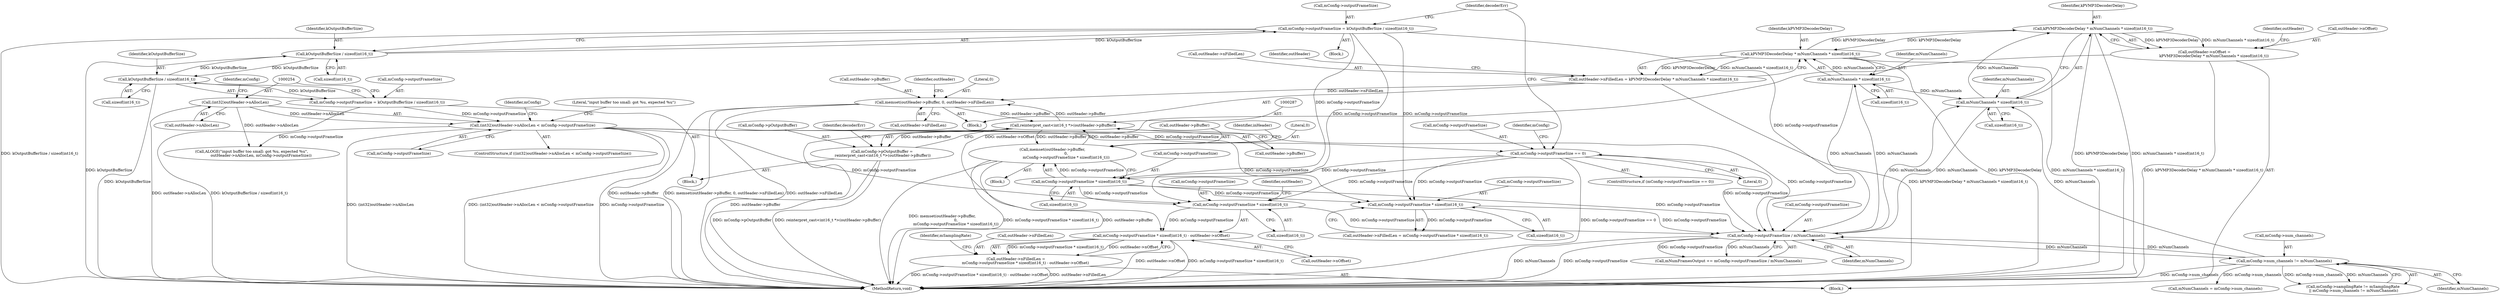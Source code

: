 digraph "1_Android_c2639afac631f5c1ffddf70ee8a6fe943d0bedf9@API" {
"1000451" [label="(Call,kPVMP3DecoderDelay * mNumChannels * sizeof(int16_t))"];
"1000360" [label="(Call,kPVMP3DecoderDelay * mNumChannels * sizeof(int16_t))"];
"1000451" [label="(Call,kPVMP3DecoderDelay * mNumChannels * sizeof(int16_t))"];
"1000453" [label="(Call,mNumChannels * sizeof(int16_t))"];
"1000416" [label="(Call,mConfig->num_channels != mNumChannels)"];
"1000540" [label="(Call,mConfig->outputFrameSize / mNumChannels)"];
"1000485" [label="(Call,mConfig->outputFrameSize * sizeof(int16_t))"];
"1000332" [label="(Call,mConfig->outputFrameSize = kOutputBufferSize / sizeof(int16_t))"];
"1000336" [label="(Call,kOutputBufferSize / sizeof(int16_t))"];
"1000247" [label="(Call,kOutputBufferSize / sizeof(int16_t))"];
"1000392" [label="(Call,mConfig->outputFrameSize * sizeof(int16_t))"];
"1000326" [label="(Call,mConfig->outputFrameSize == 0)"];
"1000252" [label="(Call,(int32)outHeader->nAllocLen < mConfig->outputFrameSize)"];
"1000253" [label="(Call,(int32)outHeader->nAllocLen)"];
"1000243" [label="(Call,mConfig->outputFrameSize = kOutputBufferSize / sizeof(int16_t))"];
"1000462" [label="(Call,mConfig->outputFrameSize * sizeof(int16_t))"];
"1000362" [label="(Call,mNumChannels * sizeof(int16_t))"];
"1000356" [label="(Call,outHeader->nFilledLen = kPVMP3DecoderDelay * mNumChannels * sizeof(int16_t))"];
"1000366" [label="(Call,memset(outHeader->pBuffer, 0, outHeader->nFilledLen))"];
"1000286" [label="(Call,reinterpret_cast<int16_t *>(outHeader->pBuffer))"];
"1000282" [label="(Call,mConfig->pOutputBuffer =\n reinterpret_cast<int16_t *>(outHeader->pBuffer))"];
"1000387" [label="(Call,memset(outHeader->pBuffer,\n                       0,\n                       mConfig->outputFrameSize * sizeof(int16_t)))"];
"1000447" [label="(Call,outHeader->nOffset =\n                kPVMP3DecoderDelay * mNumChannels * sizeof(int16_t))"];
"1000461" [label="(Call,mConfig->outputFrameSize * sizeof(int16_t) - outHeader->nOffset)"];
"1000457" [label="(Call,outHeader->nFilledLen =\n                mConfig->outputFrameSize * sizeof(int16_t) - outHeader->nOffset)"];
"1000283" [label="(Call,mConfig->pOutputBuffer)"];
"1000133" [label="(Block,)"];
"1000388" [label="(Call,outHeader->pBuffer)"];
"1000491" [label="(Identifier,mSamplingRate)"];
"1000443" [label="(Block,)"];
"1000544" [label="(Identifier,mNumChannels)"];
"1000420" [label="(Identifier,mNumChannels)"];
"1000252" [label="(Call,(int32)outHeader->nAllocLen < mConfig->outputFrameSize)"];
"1000463" [label="(Call,mConfig->outputFrameSize)"];
"1000367" [label="(Call,outHeader->pBuffer)"];
"1000416" [label="(Call,mConfig->num_channels != mNumChannels)"];
"1000458" [label="(Call,outHeader->nFilledLen)"];
"1000399" [label="(Identifier,inHeader)"];
"1000357" [label="(Call,outHeader->nFilledLen)"];
"1000417" [label="(Call,mConfig->num_channels)"];
"1000364" [label="(Call,sizeof(int16_t))"];
"1000332" [label="(Call,mConfig->outputFrameSize = kOutputBufferSize / sizeof(int16_t))"];
"1000371" [label="(Call,outHeader->nFilledLen)"];
"1000362" [label="(Call,mNumChannels * sizeof(int16_t))"];
"1000325" [label="(ControlStructure,if (mConfig->outputFrameSize == 0))"];
"1000486" [label="(Call,mConfig->outputFrameSize)"];
"1000560" [label="(MethodReturn,void)"];
"1000361" [label="(Identifier,kPVMP3DecoderDelay)"];
"1000258" [label="(Call,mConfig->outputFrameSize)"];
"1000330" [label="(Literal,0)"];
"1000336" [label="(Call,kOutputBufferSize / sizeof(int16_t))"];
"1000541" [label="(Call,mConfig->outputFrameSize)"];
"1000366" [label="(Call,memset(outHeader->pBuffer, 0, outHeader->nFilledLen))"];
"1000286" [label="(Call,reinterpret_cast<int16_t *>(outHeader->pBuffer))"];
"1000253" [label="(Call,(int32)outHeader->nAllocLen)"];
"1000333" [label="(Call,mConfig->outputFrameSize)"];
"1000327" [label="(Call,mConfig->outputFrameSize)"];
"1000485" [label="(Call,mConfig->outputFrameSize * sizeof(int16_t))"];
"1000392" [label="(Call,mConfig->outputFrameSize * sizeof(int16_t))"];
"1000410" [label="(Call,mConfig->samplingRate != mSamplingRate\n || mConfig->num_channels != mNumChannels)"];
"1000259" [label="(Identifier,mConfig)"];
"1000376" [label="(Identifier,outHeader)"];
"1000387" [label="(Call,memset(outHeader->pBuffer,\n                       0,\n                       mConfig->outputFrameSize * sizeof(int16_t)))"];
"1000326" [label="(Call,mConfig->outputFrameSize == 0)"];
"1000284" [label="(Identifier,mConfig)"];
"1000282" [label="(Call,mConfig->pOutputBuffer =\n reinterpret_cast<int16_t *>(outHeader->pBuffer))"];
"1000350" [label="(Block,)"];
"1000396" [label="(Call,sizeof(int16_t))"];
"1000334" [label="(Identifier,mConfig)"];
"1000448" [label="(Call,outHeader->nOffset)"];
"1000427" [label="(Call,mNumChannels = mConfig->num_channels)"];
"1000393" [label="(Call,mConfig->outputFrameSize)"];
"1000451" [label="(Call,kPVMP3DecoderDelay * mNumChannels * sizeof(int16_t))"];
"1000540" [label="(Call,mConfig->outputFrameSize / mNumChannels)"];
"1000459" [label="(Identifier,outHeader)"];
"1000263" [label="(Literal,\"input buffer too small: got %u, expected %u\")"];
"1000452" [label="(Identifier,kPVMP3DecoderDelay)"];
"1000455" [label="(Call,sizeof(int16_t))"];
"1000461" [label="(Call,mConfig->outputFrameSize * sizeof(int16_t) - outHeader->nOffset)"];
"1000343" [label="(Identifier,decoderErr)"];
"1000383" [label="(Block,)"];
"1000447" [label="(Call,outHeader->nOffset =\n                kPVMP3DecoderDelay * mNumChannels * sizeof(int16_t))"];
"1000337" [label="(Identifier,kOutputBufferSize)"];
"1000489" [label="(Call,sizeof(int16_t))"];
"1000248" [label="(Identifier,kOutputBufferSize)"];
"1000468" [label="(Call,outHeader->nOffset)"];
"1000244" [label="(Call,mConfig->outputFrameSize)"];
"1000363" [label="(Identifier,mNumChannels)"];
"1000538" [label="(Call,mNumFramesOutput += mConfig->outputFrameSize / mNumChannels)"];
"1000391" [label="(Literal,0)"];
"1000262" [label="(Call,ALOGE(\"input buffer too small: got %u, expected %u\",\n                outHeader->nAllocLen, mConfig->outputFrameSize))"];
"1000255" [label="(Call,outHeader->nAllocLen)"];
"1000288" [label="(Call,outHeader->pBuffer)"];
"1000338" [label="(Call,sizeof(int16_t))"];
"1000454" [label="(Identifier,mNumChannels)"];
"1000469" [label="(Identifier,outHeader)"];
"1000368" [label="(Identifier,outHeader)"];
"1000295" [label="(Identifier,decoderErr)"];
"1000247" [label="(Call,kOutputBufferSize / sizeof(int16_t))"];
"1000251" [label="(ControlStructure,if ((int32)outHeader->nAllocLen < mConfig->outputFrameSize))"];
"1000453" [label="(Call,mNumChannels * sizeof(int16_t))"];
"1000457" [label="(Call,outHeader->nFilledLen =\n                mConfig->outputFrameSize * sizeof(int16_t) - outHeader->nOffset)"];
"1000249" [label="(Call,sizeof(int16_t))"];
"1000466" [label="(Call,sizeof(int16_t))"];
"1000370" [label="(Literal,0)"];
"1000356" [label="(Call,outHeader->nFilledLen = kPVMP3DecoderDelay * mNumChannels * sizeof(int16_t))"];
"1000331" [label="(Block,)"];
"1000243" [label="(Call,mConfig->outputFrameSize = kOutputBufferSize / sizeof(int16_t))"];
"1000360" [label="(Call,kPVMP3DecoderDelay * mNumChannels * sizeof(int16_t))"];
"1000462" [label="(Call,mConfig->outputFrameSize * sizeof(int16_t))"];
"1000481" [label="(Call,outHeader->nFilledLen = mConfig->outputFrameSize * sizeof(int16_t))"];
"1000451" -> "1000447"  [label="AST: "];
"1000451" -> "1000453"  [label="CFG: "];
"1000452" -> "1000451"  [label="AST: "];
"1000453" -> "1000451"  [label="AST: "];
"1000447" -> "1000451"  [label="CFG: "];
"1000451" -> "1000560"  [label="DDG: kPVMP3DecoderDelay"];
"1000451" -> "1000560"  [label="DDG: mNumChannels * sizeof(int16_t)"];
"1000451" -> "1000360"  [label="DDG: kPVMP3DecoderDelay"];
"1000451" -> "1000447"  [label="DDG: kPVMP3DecoderDelay"];
"1000451" -> "1000447"  [label="DDG: mNumChannels * sizeof(int16_t)"];
"1000360" -> "1000451"  [label="DDG: kPVMP3DecoderDelay"];
"1000453" -> "1000451"  [label="DDG: mNumChannels"];
"1000360" -> "1000356"  [label="AST: "];
"1000360" -> "1000362"  [label="CFG: "];
"1000361" -> "1000360"  [label="AST: "];
"1000362" -> "1000360"  [label="AST: "];
"1000356" -> "1000360"  [label="CFG: "];
"1000360" -> "1000560"  [label="DDG: kPVMP3DecoderDelay"];
"1000360" -> "1000560"  [label="DDG: mNumChannels * sizeof(int16_t)"];
"1000360" -> "1000356"  [label="DDG: kPVMP3DecoderDelay"];
"1000360" -> "1000356"  [label="DDG: mNumChannels * sizeof(int16_t)"];
"1000362" -> "1000360"  [label="DDG: mNumChannels"];
"1000453" -> "1000455"  [label="CFG: "];
"1000454" -> "1000453"  [label="AST: "];
"1000455" -> "1000453"  [label="AST: "];
"1000416" -> "1000453"  [label="DDG: mNumChannels"];
"1000540" -> "1000453"  [label="DDG: mNumChannels"];
"1000362" -> "1000453"  [label="DDG: mNumChannels"];
"1000453" -> "1000540"  [label="DDG: mNumChannels"];
"1000416" -> "1000410"  [label="AST: "];
"1000416" -> "1000420"  [label="CFG: "];
"1000417" -> "1000416"  [label="AST: "];
"1000420" -> "1000416"  [label="AST: "];
"1000410" -> "1000416"  [label="CFG: "];
"1000416" -> "1000560"  [label="DDG: mConfig->num_channels"];
"1000416" -> "1000410"  [label="DDG: mConfig->num_channels"];
"1000416" -> "1000410"  [label="DDG: mNumChannels"];
"1000540" -> "1000416"  [label="DDG: mNumChannels"];
"1000416" -> "1000427"  [label="DDG: mConfig->num_channels"];
"1000416" -> "1000540"  [label="DDG: mNumChannels"];
"1000540" -> "1000538"  [label="AST: "];
"1000540" -> "1000544"  [label="CFG: "];
"1000541" -> "1000540"  [label="AST: "];
"1000544" -> "1000540"  [label="AST: "];
"1000538" -> "1000540"  [label="CFG: "];
"1000540" -> "1000560"  [label="DDG: mNumChannels"];
"1000540" -> "1000560"  [label="DDG: mConfig->outputFrameSize"];
"1000540" -> "1000362"  [label="DDG: mNumChannels"];
"1000540" -> "1000538"  [label="DDG: mConfig->outputFrameSize"];
"1000540" -> "1000538"  [label="DDG: mNumChannels"];
"1000485" -> "1000540"  [label="DDG: mConfig->outputFrameSize"];
"1000332" -> "1000540"  [label="DDG: mConfig->outputFrameSize"];
"1000462" -> "1000540"  [label="DDG: mConfig->outputFrameSize"];
"1000392" -> "1000540"  [label="DDG: mConfig->outputFrameSize"];
"1000252" -> "1000540"  [label="DDG: mConfig->outputFrameSize"];
"1000326" -> "1000540"  [label="DDG: mConfig->outputFrameSize"];
"1000362" -> "1000540"  [label="DDG: mNumChannels"];
"1000485" -> "1000481"  [label="AST: "];
"1000485" -> "1000489"  [label="CFG: "];
"1000486" -> "1000485"  [label="AST: "];
"1000489" -> "1000485"  [label="AST: "];
"1000481" -> "1000485"  [label="CFG: "];
"1000485" -> "1000481"  [label="DDG: mConfig->outputFrameSize"];
"1000332" -> "1000485"  [label="DDG: mConfig->outputFrameSize"];
"1000392" -> "1000485"  [label="DDG: mConfig->outputFrameSize"];
"1000252" -> "1000485"  [label="DDG: mConfig->outputFrameSize"];
"1000326" -> "1000485"  [label="DDG: mConfig->outputFrameSize"];
"1000332" -> "1000331"  [label="AST: "];
"1000332" -> "1000336"  [label="CFG: "];
"1000333" -> "1000332"  [label="AST: "];
"1000336" -> "1000332"  [label="AST: "];
"1000343" -> "1000332"  [label="CFG: "];
"1000332" -> "1000560"  [label="DDG: kOutputBufferSize / sizeof(int16_t)"];
"1000336" -> "1000332"  [label="DDG: kOutputBufferSize"];
"1000332" -> "1000392"  [label="DDG: mConfig->outputFrameSize"];
"1000332" -> "1000462"  [label="DDG: mConfig->outputFrameSize"];
"1000336" -> "1000338"  [label="CFG: "];
"1000337" -> "1000336"  [label="AST: "];
"1000338" -> "1000336"  [label="AST: "];
"1000336" -> "1000560"  [label="DDG: kOutputBufferSize"];
"1000336" -> "1000247"  [label="DDG: kOutputBufferSize"];
"1000247" -> "1000336"  [label="DDG: kOutputBufferSize"];
"1000247" -> "1000243"  [label="AST: "];
"1000247" -> "1000249"  [label="CFG: "];
"1000248" -> "1000247"  [label="AST: "];
"1000249" -> "1000247"  [label="AST: "];
"1000243" -> "1000247"  [label="CFG: "];
"1000247" -> "1000560"  [label="DDG: kOutputBufferSize"];
"1000247" -> "1000243"  [label="DDG: kOutputBufferSize"];
"1000392" -> "1000387"  [label="AST: "];
"1000392" -> "1000396"  [label="CFG: "];
"1000393" -> "1000392"  [label="AST: "];
"1000396" -> "1000392"  [label="AST: "];
"1000387" -> "1000392"  [label="CFG: "];
"1000392" -> "1000387"  [label="DDG: mConfig->outputFrameSize"];
"1000326" -> "1000392"  [label="DDG: mConfig->outputFrameSize"];
"1000392" -> "1000462"  [label="DDG: mConfig->outputFrameSize"];
"1000326" -> "1000325"  [label="AST: "];
"1000326" -> "1000330"  [label="CFG: "];
"1000327" -> "1000326"  [label="AST: "];
"1000330" -> "1000326"  [label="AST: "];
"1000334" -> "1000326"  [label="CFG: "];
"1000343" -> "1000326"  [label="CFG: "];
"1000326" -> "1000560"  [label="DDG: mConfig->outputFrameSize == 0"];
"1000252" -> "1000326"  [label="DDG: mConfig->outputFrameSize"];
"1000326" -> "1000462"  [label="DDG: mConfig->outputFrameSize"];
"1000252" -> "1000251"  [label="AST: "];
"1000252" -> "1000258"  [label="CFG: "];
"1000253" -> "1000252"  [label="AST: "];
"1000258" -> "1000252"  [label="AST: "];
"1000263" -> "1000252"  [label="CFG: "];
"1000284" -> "1000252"  [label="CFG: "];
"1000252" -> "1000560"  [label="DDG: (int32)outHeader->nAllocLen"];
"1000252" -> "1000560"  [label="DDG: (int32)outHeader->nAllocLen < mConfig->outputFrameSize"];
"1000252" -> "1000560"  [label="DDG: mConfig->outputFrameSize"];
"1000253" -> "1000252"  [label="DDG: outHeader->nAllocLen"];
"1000243" -> "1000252"  [label="DDG: mConfig->outputFrameSize"];
"1000252" -> "1000262"  [label="DDG: mConfig->outputFrameSize"];
"1000252" -> "1000462"  [label="DDG: mConfig->outputFrameSize"];
"1000253" -> "1000255"  [label="CFG: "];
"1000254" -> "1000253"  [label="AST: "];
"1000255" -> "1000253"  [label="AST: "];
"1000259" -> "1000253"  [label="CFG: "];
"1000253" -> "1000560"  [label="DDG: outHeader->nAllocLen"];
"1000253" -> "1000262"  [label="DDG: outHeader->nAllocLen"];
"1000243" -> "1000133"  [label="AST: "];
"1000244" -> "1000243"  [label="AST: "];
"1000254" -> "1000243"  [label="CFG: "];
"1000243" -> "1000560"  [label="DDG: kOutputBufferSize / sizeof(int16_t)"];
"1000462" -> "1000461"  [label="AST: "];
"1000462" -> "1000466"  [label="CFG: "];
"1000463" -> "1000462"  [label="AST: "];
"1000466" -> "1000462"  [label="AST: "];
"1000469" -> "1000462"  [label="CFG: "];
"1000462" -> "1000461"  [label="DDG: mConfig->outputFrameSize"];
"1000362" -> "1000364"  [label="CFG: "];
"1000363" -> "1000362"  [label="AST: "];
"1000364" -> "1000362"  [label="AST: "];
"1000356" -> "1000350"  [label="AST: "];
"1000357" -> "1000356"  [label="AST: "];
"1000368" -> "1000356"  [label="CFG: "];
"1000356" -> "1000560"  [label="DDG: kPVMP3DecoderDelay * mNumChannels * sizeof(int16_t)"];
"1000356" -> "1000366"  [label="DDG: outHeader->nFilledLen"];
"1000366" -> "1000350"  [label="AST: "];
"1000366" -> "1000371"  [label="CFG: "];
"1000367" -> "1000366"  [label="AST: "];
"1000370" -> "1000366"  [label="AST: "];
"1000371" -> "1000366"  [label="AST: "];
"1000376" -> "1000366"  [label="CFG: "];
"1000366" -> "1000560"  [label="DDG: outHeader->pBuffer"];
"1000366" -> "1000560"  [label="DDG: memset(outHeader->pBuffer, 0, outHeader->nFilledLen)"];
"1000366" -> "1000560"  [label="DDG: outHeader->nFilledLen"];
"1000366" -> "1000286"  [label="DDG: outHeader->pBuffer"];
"1000286" -> "1000366"  [label="DDG: outHeader->pBuffer"];
"1000286" -> "1000282"  [label="AST: "];
"1000286" -> "1000288"  [label="CFG: "];
"1000287" -> "1000286"  [label="AST: "];
"1000288" -> "1000286"  [label="AST: "];
"1000282" -> "1000286"  [label="CFG: "];
"1000286" -> "1000560"  [label="DDG: outHeader->pBuffer"];
"1000286" -> "1000282"  [label="DDG: outHeader->pBuffer"];
"1000387" -> "1000286"  [label="DDG: outHeader->pBuffer"];
"1000286" -> "1000387"  [label="DDG: outHeader->pBuffer"];
"1000282" -> "1000133"  [label="AST: "];
"1000283" -> "1000282"  [label="AST: "];
"1000295" -> "1000282"  [label="CFG: "];
"1000282" -> "1000560"  [label="DDG: reinterpret_cast<int16_t *>(outHeader->pBuffer)"];
"1000282" -> "1000560"  [label="DDG: mConfig->pOutputBuffer"];
"1000387" -> "1000383"  [label="AST: "];
"1000388" -> "1000387"  [label="AST: "];
"1000391" -> "1000387"  [label="AST: "];
"1000399" -> "1000387"  [label="CFG: "];
"1000387" -> "1000560"  [label="DDG: mConfig->outputFrameSize * sizeof(int16_t)"];
"1000387" -> "1000560"  [label="DDG: outHeader->pBuffer"];
"1000387" -> "1000560"  [label="DDG: memset(outHeader->pBuffer,\n                       0,\n                       mConfig->outputFrameSize * sizeof(int16_t))"];
"1000447" -> "1000443"  [label="AST: "];
"1000448" -> "1000447"  [label="AST: "];
"1000459" -> "1000447"  [label="CFG: "];
"1000447" -> "1000560"  [label="DDG: kPVMP3DecoderDelay * mNumChannels * sizeof(int16_t)"];
"1000447" -> "1000461"  [label="DDG: outHeader->nOffset"];
"1000461" -> "1000457"  [label="AST: "];
"1000461" -> "1000468"  [label="CFG: "];
"1000468" -> "1000461"  [label="AST: "];
"1000457" -> "1000461"  [label="CFG: "];
"1000461" -> "1000560"  [label="DDG: outHeader->nOffset"];
"1000461" -> "1000560"  [label="DDG: mConfig->outputFrameSize * sizeof(int16_t)"];
"1000461" -> "1000457"  [label="DDG: mConfig->outputFrameSize * sizeof(int16_t)"];
"1000461" -> "1000457"  [label="DDG: outHeader->nOffset"];
"1000457" -> "1000443"  [label="AST: "];
"1000458" -> "1000457"  [label="AST: "];
"1000491" -> "1000457"  [label="CFG: "];
"1000457" -> "1000560"  [label="DDG: mConfig->outputFrameSize * sizeof(int16_t) - outHeader->nOffset"];
"1000457" -> "1000560"  [label="DDG: outHeader->nFilledLen"];
}
